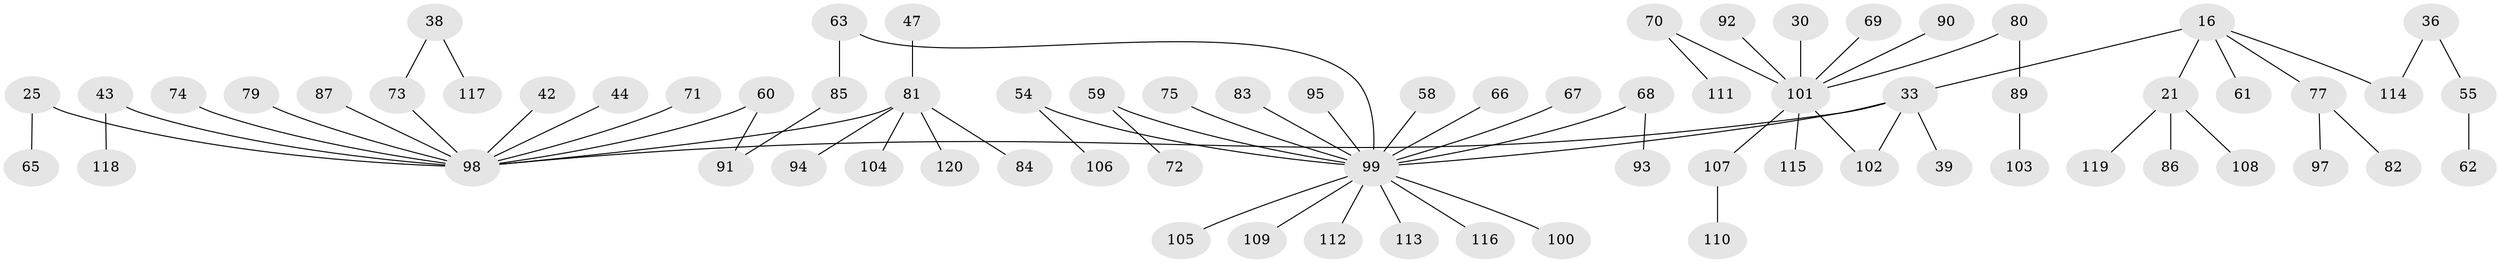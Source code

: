 // original degree distribution, {5: 0.025, 8: 0.008333333333333333, 9: 0.008333333333333333, 4: 0.041666666666666664, 1: 0.5166666666666667, 3: 0.13333333333333333, 2: 0.23333333333333334, 6: 0.03333333333333333}
// Generated by graph-tools (version 1.1) at 2025/44/03/04/25 21:44:57]
// undirected, 72 vertices, 72 edges
graph export_dot {
graph [start="1"]
  node [color=gray90,style=filled];
  16;
  21;
  25;
  30;
  33 [super="+1+22"];
  36;
  38;
  39;
  42;
  43;
  44;
  47;
  54;
  55;
  58;
  59;
  60;
  61;
  62;
  63;
  65;
  66;
  67;
  68;
  69;
  70;
  71;
  72;
  73 [super="+28"];
  74;
  75;
  77 [super="+50"];
  79;
  80;
  81 [super="+76"];
  82;
  83;
  84;
  85;
  86;
  87;
  89;
  90;
  91;
  92;
  93;
  94;
  95;
  97;
  98 [super="+20+31+11+24+88"];
  99 [super="+51+34+19+32+27+41+45+48+78"];
  100;
  101 [super="+64"];
  102 [super="+6"];
  103;
  104;
  105;
  106;
  107 [super="+96"];
  108;
  109;
  110;
  111;
  112;
  113;
  114 [super="+29"];
  115;
  116;
  117;
  118;
  119;
  120;
  16 -- 21;
  16 -- 61;
  16 -- 33 [weight=2];
  16 -- 114;
  16 -- 77;
  21 -- 86;
  21 -- 108;
  21 -- 119;
  25 -- 65;
  25 -- 98;
  30 -- 101;
  33 -- 39;
  33 -- 102;
  33 -- 99;
  33 -- 98;
  36 -- 55;
  36 -- 114;
  38 -- 117;
  38 -- 73;
  42 -- 98;
  43 -- 118;
  43 -- 98;
  44 -- 98;
  47 -- 81;
  54 -- 106;
  54 -- 99;
  55 -- 62;
  58 -- 99;
  59 -- 72;
  59 -- 99;
  60 -- 91;
  60 -- 98;
  63 -- 85;
  63 -- 99;
  66 -- 99;
  67 -- 99;
  68 -- 93;
  68 -- 99;
  69 -- 101;
  70 -- 111;
  70 -- 101;
  71 -- 98;
  73 -- 98;
  74 -- 98;
  75 -- 99;
  77 -- 82;
  77 -- 97;
  79 -- 98;
  80 -- 89;
  80 -- 101;
  81 -- 104;
  81 -- 84;
  81 -- 120;
  81 -- 94;
  81 -- 98;
  83 -- 99;
  85 -- 91;
  87 -- 98;
  89 -- 103;
  90 -- 101;
  92 -- 101;
  95 -- 99;
  99 -- 100;
  99 -- 112;
  99 -- 116;
  99 -- 113;
  99 -- 105;
  99 -- 109;
  101 -- 115;
  101 -- 102;
  101 -- 107;
  107 -- 110;
}
